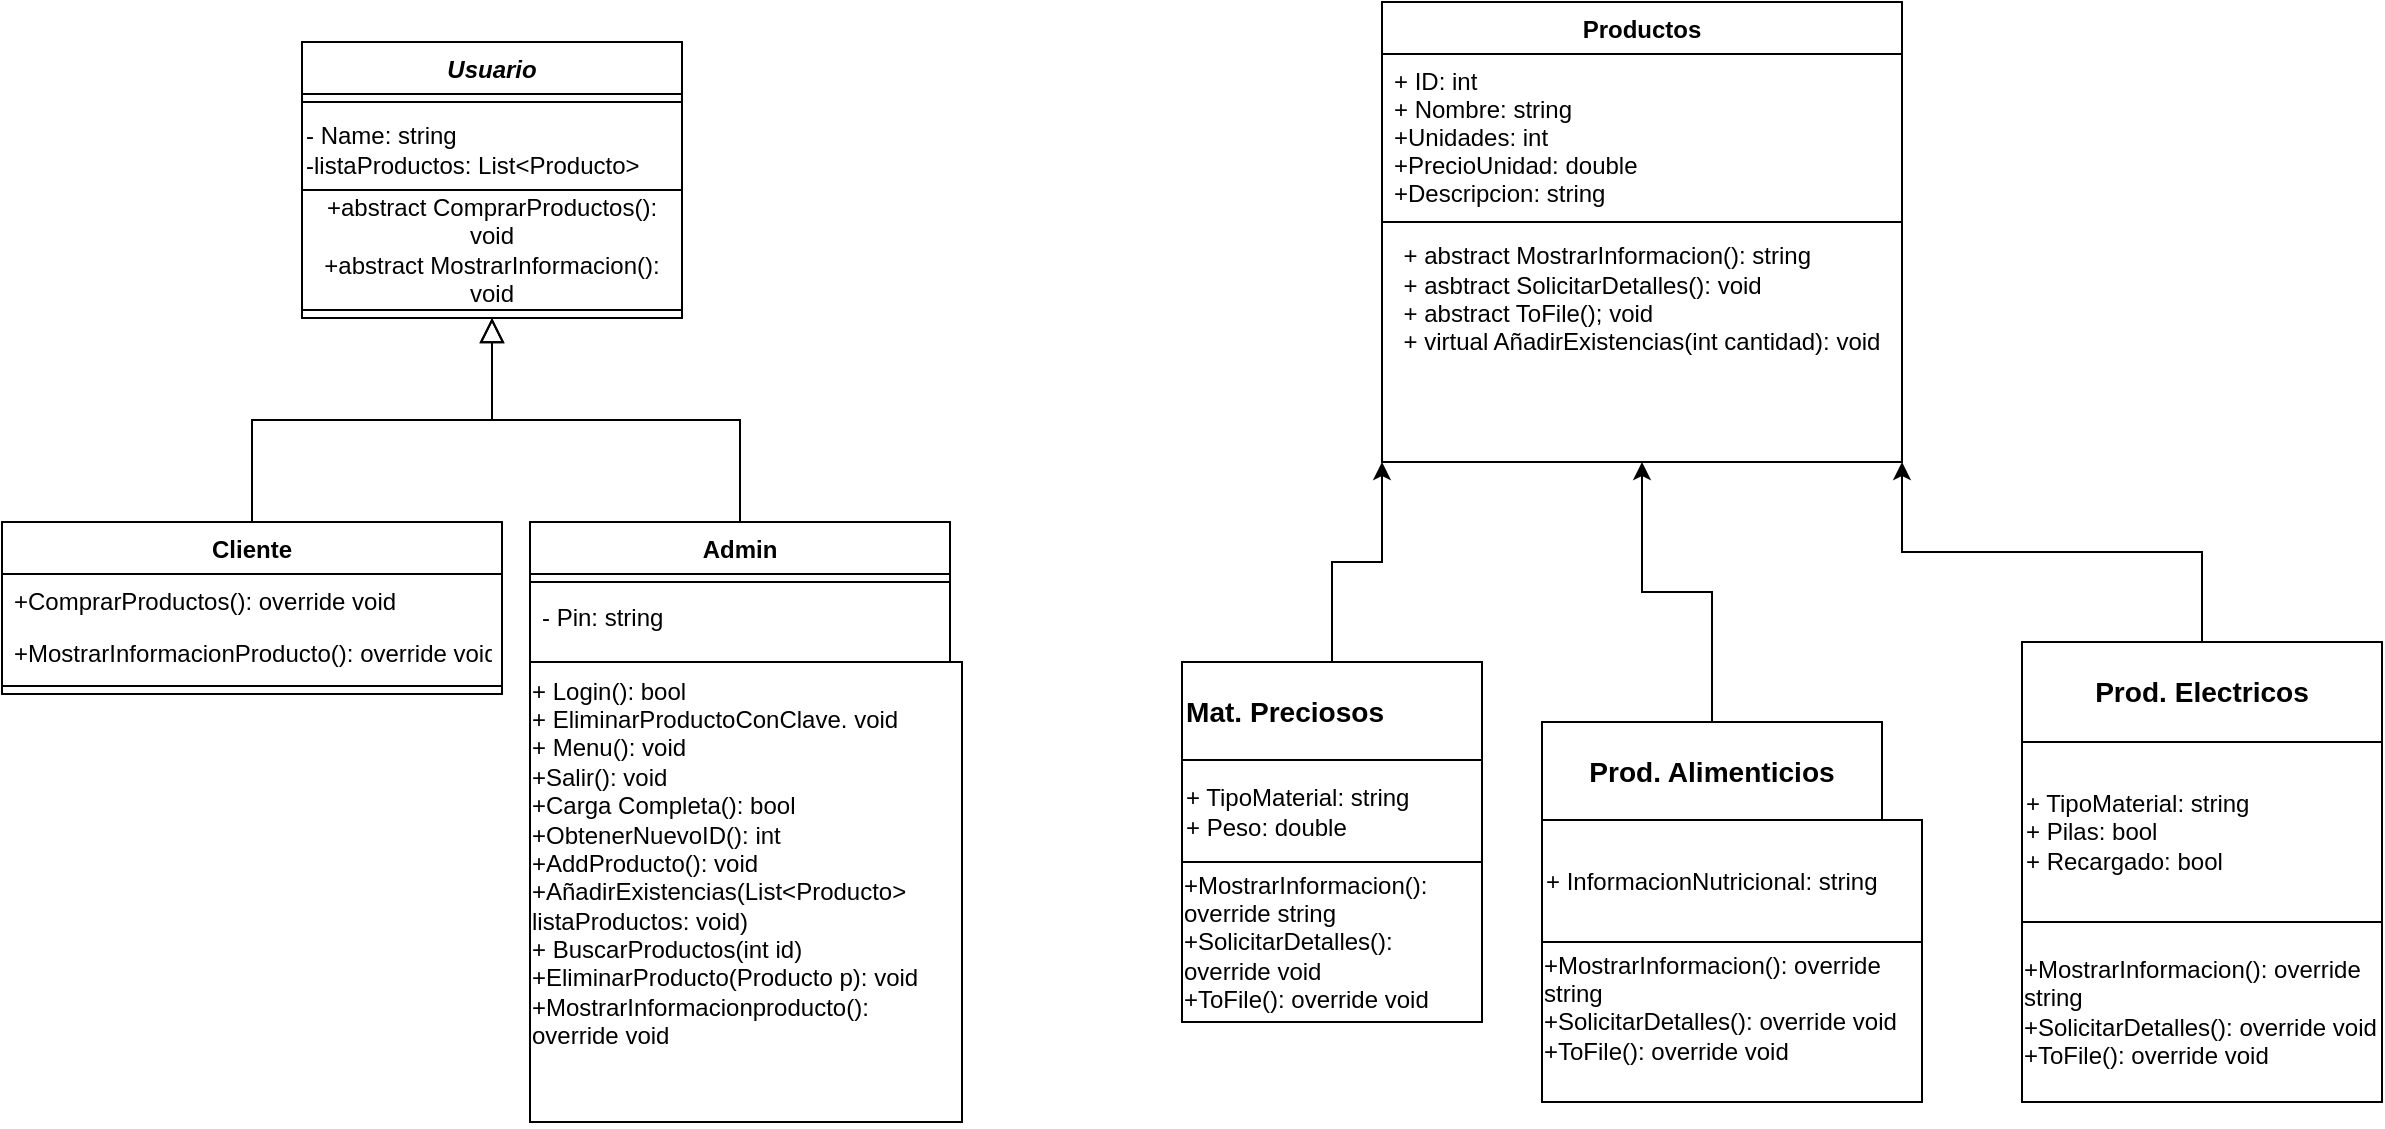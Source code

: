 <mxfile version="24.2.2" type="github">
  <diagram id="C5RBs43oDa-KdzZeNtuy" name="Page-1">
    <mxGraphModel dx="1088" dy="607" grid="1" gridSize="10" guides="1" tooltips="1" connect="1" arrows="1" fold="1" page="1" pageScale="1" pageWidth="827" pageHeight="1169" math="0" shadow="0">
      <root>
        <mxCell id="WIyWlLk6GJQsqaUBKTNV-0" />
        <mxCell id="WIyWlLk6GJQsqaUBKTNV-1" parent="WIyWlLk6GJQsqaUBKTNV-0" />
        <mxCell id="zkfFHV4jXpPFQw0GAbJ--0" value="Usuario" style="swimlane;fontStyle=3;align=center;verticalAlign=top;childLayout=stackLayout;horizontal=1;startSize=26;horizontalStack=0;resizeParent=1;resizeLast=0;collapsible=1;marginBottom=0;rounded=0;shadow=0;strokeWidth=1;" parent="WIyWlLk6GJQsqaUBKTNV-1" vertex="1">
          <mxGeometry x="160" y="40" width="190" height="138" as="geometry">
            <mxRectangle x="230" y="140" width="160" height="26" as="alternateBounds" />
          </mxGeometry>
        </mxCell>
        <mxCell id="zkfFHV4jXpPFQw0GAbJ--4" value="" style="line;html=1;strokeWidth=1;align=left;verticalAlign=middle;spacingTop=-1;spacingLeft=3;spacingRight=3;rotatable=0;labelPosition=right;points=[];portConstraint=eastwest;" parent="zkfFHV4jXpPFQw0GAbJ--0" vertex="1">
          <mxGeometry y="26" width="190" height="8" as="geometry" />
        </mxCell>
        <mxCell id="KVD2aukKkULZzSk7sBRK-19" value="&lt;div&gt;- Name: string&lt;/div&gt;&lt;div&gt;-listaProductos: List&amp;lt;Producto&amp;gt;&lt;br&gt; &lt;/div&gt;" style="text;html=1;align=left;verticalAlign=middle;resizable=0;points=[];autosize=1;strokeColor=none;fillColor=none;" parent="zkfFHV4jXpPFQw0GAbJ--0" vertex="1">
          <mxGeometry y="34" width="190" height="40" as="geometry" />
        </mxCell>
        <mxCell id="0lGyNNXRtVz3WS-daWf8-3" value="&lt;div&gt;+abstract ComprarProductos(): void&lt;/div&gt;&lt;div&gt;+abstract MostrarInformacion(): void&lt;br&gt;&lt;/div&gt;" style="rounded=0;whiteSpace=wrap;html=1;" vertex="1" parent="zkfFHV4jXpPFQw0GAbJ--0">
          <mxGeometry y="74" width="190" height="60" as="geometry" />
        </mxCell>
        <mxCell id="zkfFHV4jXpPFQw0GAbJ--6" value="Cliente" style="swimlane;fontStyle=1;align=center;verticalAlign=top;childLayout=stackLayout;horizontal=1;startSize=26;horizontalStack=0;resizeParent=1;resizeLast=0;collapsible=1;marginBottom=0;rounded=0;shadow=0;strokeWidth=1;" parent="WIyWlLk6GJQsqaUBKTNV-1" vertex="1">
          <mxGeometry x="10" y="280" width="250" height="86" as="geometry">
            <mxRectangle x="130" y="380" width="160" height="26" as="alternateBounds" />
          </mxGeometry>
        </mxCell>
        <mxCell id="zkfFHV4jXpPFQw0GAbJ--7" value="+ComprarProductos(): override void" style="text;align=left;verticalAlign=top;spacingLeft=4;spacingRight=4;overflow=hidden;rotatable=0;points=[[0,0.5],[1,0.5]];portConstraint=eastwest;" parent="zkfFHV4jXpPFQw0GAbJ--6" vertex="1">
          <mxGeometry y="26" width="250" height="26" as="geometry" />
        </mxCell>
        <mxCell id="zkfFHV4jXpPFQw0GAbJ--8" value="+MostrarInformacionProducto(): override void" style="text;align=left;verticalAlign=top;spacingLeft=4;spacingRight=4;overflow=hidden;rotatable=0;points=[[0,0.5],[1,0.5]];portConstraint=eastwest;rounded=0;shadow=0;html=0;" parent="zkfFHV4jXpPFQw0GAbJ--6" vertex="1">
          <mxGeometry y="52" width="250" height="26" as="geometry" />
        </mxCell>
        <mxCell id="zkfFHV4jXpPFQw0GAbJ--9" value="" style="line;html=1;strokeWidth=1;align=left;verticalAlign=middle;spacingTop=-1;spacingLeft=3;spacingRight=3;rotatable=0;labelPosition=right;points=[];portConstraint=eastwest;" parent="zkfFHV4jXpPFQw0GAbJ--6" vertex="1">
          <mxGeometry y="78" width="250" height="8" as="geometry" />
        </mxCell>
        <mxCell id="zkfFHV4jXpPFQw0GAbJ--12" value="" style="endArrow=block;endSize=10;endFill=0;shadow=0;strokeWidth=1;rounded=0;curved=0;edgeStyle=elbowEdgeStyle;elbow=vertical;" parent="WIyWlLk6GJQsqaUBKTNV-1" source="zkfFHV4jXpPFQw0GAbJ--6" target="zkfFHV4jXpPFQw0GAbJ--0" edge="1">
          <mxGeometry width="160" relative="1" as="geometry">
            <mxPoint x="140" y="123" as="sourcePoint" />
            <mxPoint x="140" y="123" as="targetPoint" />
          </mxGeometry>
        </mxCell>
        <mxCell id="zkfFHV4jXpPFQw0GAbJ--13" value="Admin" style="swimlane;fontStyle=1;align=center;verticalAlign=top;childLayout=stackLayout;horizontal=1;startSize=26;horizontalStack=0;resizeParent=1;resizeLast=0;collapsible=1;marginBottom=0;rounded=0;shadow=0;strokeWidth=1;" parent="WIyWlLk6GJQsqaUBKTNV-1" vertex="1">
          <mxGeometry x="274" y="280" width="210" height="220" as="geometry">
            <mxRectangle x="340" y="380" width="170" height="26" as="alternateBounds" />
          </mxGeometry>
        </mxCell>
        <mxCell id="zkfFHV4jXpPFQw0GAbJ--15" value="" style="line;html=1;strokeWidth=1;align=left;verticalAlign=middle;spacingTop=-1;spacingLeft=3;spacingRight=3;rotatable=0;labelPosition=right;points=[];portConstraint=eastwest;" parent="zkfFHV4jXpPFQw0GAbJ--13" vertex="1">
          <mxGeometry y="26" width="210" height="8" as="geometry" />
        </mxCell>
        <mxCell id="zkfFHV4jXpPFQw0GAbJ--14" value="- Pin: string" style="text;align=left;verticalAlign=top;spacingLeft=4;spacingRight=4;overflow=hidden;rotatable=0;points=[[0,0.5],[1,0.5]];portConstraint=eastwest;" parent="zkfFHV4jXpPFQw0GAbJ--13" vertex="1">
          <mxGeometry y="34" width="210" height="56" as="geometry" />
        </mxCell>
        <mxCell id="zkfFHV4jXpPFQw0GAbJ--16" value="" style="endArrow=block;endSize=10;endFill=0;shadow=0;strokeWidth=1;rounded=0;curved=0;edgeStyle=elbowEdgeStyle;elbow=vertical;" parent="WIyWlLk6GJQsqaUBKTNV-1" source="zkfFHV4jXpPFQw0GAbJ--13" target="zkfFHV4jXpPFQw0GAbJ--0" edge="1">
          <mxGeometry width="160" relative="1" as="geometry">
            <mxPoint x="150" y="293" as="sourcePoint" />
            <mxPoint x="250" y="191" as="targetPoint" />
          </mxGeometry>
        </mxCell>
        <mxCell id="zkfFHV4jXpPFQw0GAbJ--17" value="Productos" style="swimlane;fontStyle=1;align=center;verticalAlign=top;childLayout=stackLayout;horizontal=1;startSize=26;horizontalStack=0;resizeParent=1;resizeLast=0;collapsible=1;marginBottom=0;rounded=0;shadow=0;strokeWidth=1;" parent="WIyWlLk6GJQsqaUBKTNV-1" vertex="1">
          <mxGeometry x="700" y="20" width="260" height="230" as="geometry">
            <mxRectangle x="550" y="140" width="160" height="26" as="alternateBounds" />
          </mxGeometry>
        </mxCell>
        <mxCell id="zkfFHV4jXpPFQw0GAbJ--18" value="+ ID: int&#xa;+ Nombre: string&#xa;+Unidades: int&#xa;+PrecioUnidad: double&#xa;+Descripcion: string&#xa;" style="text;align=left;verticalAlign=top;spacingLeft=4;spacingRight=4;overflow=hidden;rotatable=0;points=[[0,0.5],[1,0.5]];portConstraint=eastwest;" parent="zkfFHV4jXpPFQw0GAbJ--17" vertex="1">
          <mxGeometry y="26" width="260" height="84" as="geometry" />
        </mxCell>
        <mxCell id="0lGyNNXRtVz3WS-daWf8-10" value="&lt;div align=&quot;left&quot;&gt;+ abstract MostrarInformacion(): string&lt;br&gt;+ asbtract SolicitarDetalles(): void&lt;br&gt;+ abstract ToFile(); void&lt;br&gt;+ virtual AñadirExistencias(int cantidad): void&lt;/div&gt;&lt;div&gt;&lt;br&gt;&lt;/div&gt;&lt;div&gt;&lt;br&gt;&lt;br&gt;&lt;/div&gt;" style="rounded=0;whiteSpace=wrap;html=1;" vertex="1" parent="zkfFHV4jXpPFQw0GAbJ--17">
          <mxGeometry y="110" width="260" height="120" as="geometry" />
        </mxCell>
        <mxCell id="KVD2aukKkULZzSk7sBRK-7" style="edgeStyle=orthogonalEdgeStyle;rounded=0;orthogonalLoop=1;jettySize=auto;html=1;exitX=0.5;exitY=0;exitDx=0;exitDy=0;entryX=0;entryY=1;entryDx=0;entryDy=0;" parent="WIyWlLk6GJQsqaUBKTNV-1" source="KVD2aukKkULZzSk7sBRK-6" target="zkfFHV4jXpPFQw0GAbJ--17" edge="1">
          <mxGeometry relative="1" as="geometry" />
        </mxCell>
        <mxCell id="KVD2aukKkULZzSk7sBRK-6" value="&lt;p style=&quot;line-height: 110%;&quot;&gt;&lt;/p&gt;&lt;div style=&quot;line-height: 120%;&quot;&gt;&lt;h3 style=&quot;text-align: center; line-height: 120%;&quot;&gt;Mat. Preciosos&lt;/h3&gt;&lt;/div&gt;&lt;p&gt;&lt;/p&gt;" style="rounded=0;whiteSpace=wrap;html=1;align=left;" parent="WIyWlLk6GJQsqaUBKTNV-1" vertex="1">
          <mxGeometry x="600" y="350" width="150" height="50" as="geometry" />
        </mxCell>
        <mxCell id="KVD2aukKkULZzSk7sBRK-8" value="&lt;div&gt;+ TipoMaterial: string&lt;/div&gt;&lt;div&gt;+ Peso: double&lt;br&gt;&lt;/div&gt;" style="rounded=0;whiteSpace=wrap;html=1;align=left;" parent="WIyWlLk6GJQsqaUBKTNV-1" vertex="1">
          <mxGeometry x="600" y="399" width="150" height="51" as="geometry" />
        </mxCell>
        <mxCell id="KVD2aukKkULZzSk7sBRK-15" style="edgeStyle=orthogonalEdgeStyle;rounded=0;orthogonalLoop=1;jettySize=auto;html=1;exitX=0.5;exitY=0;exitDx=0;exitDy=0;entryX=0.5;entryY=1;entryDx=0;entryDy=0;" parent="WIyWlLk6GJQsqaUBKTNV-1" source="KVD2aukKkULZzSk7sBRK-10" target="zkfFHV4jXpPFQw0GAbJ--17" edge="1">
          <mxGeometry relative="1" as="geometry" />
        </mxCell>
        <mxCell id="KVD2aukKkULZzSk7sBRK-10" value="&lt;h3&gt;Prod. Alimenticios&lt;/h3&gt;" style="rounded=0;whiteSpace=wrap;html=1;" parent="WIyWlLk6GJQsqaUBKTNV-1" vertex="1">
          <mxGeometry x="780" y="380" width="170" height="50" as="geometry" />
        </mxCell>
        <mxCell id="KVD2aukKkULZzSk7sBRK-12" value="&lt;div&gt;+ InformacionNutricional: string&lt;/div&gt;" style="rounded=0;whiteSpace=wrap;html=1;align=left;" parent="WIyWlLk6GJQsqaUBKTNV-1" vertex="1">
          <mxGeometry x="780" y="429" width="190" height="61" as="geometry" />
        </mxCell>
        <mxCell id="KVD2aukKkULZzSk7sBRK-16" style="edgeStyle=orthogonalEdgeStyle;rounded=0;orthogonalLoop=1;jettySize=auto;html=1;exitX=0.5;exitY=0;exitDx=0;exitDy=0;entryX=1;entryY=1;entryDx=0;entryDy=0;" parent="WIyWlLk6GJQsqaUBKTNV-1" source="KVD2aukKkULZzSk7sBRK-13" target="zkfFHV4jXpPFQw0GAbJ--17" edge="1">
          <mxGeometry relative="1" as="geometry" />
        </mxCell>
        <mxCell id="KVD2aukKkULZzSk7sBRK-13" value="&lt;h3&gt;Prod. Electricos&lt;/h3&gt;" style="rounded=0;whiteSpace=wrap;html=1;" parent="WIyWlLk6GJQsqaUBKTNV-1" vertex="1">
          <mxGeometry x="1020" y="340" width="180" height="50" as="geometry" />
        </mxCell>
        <mxCell id="KVD2aukKkULZzSk7sBRK-17" value="&lt;div&gt;+ TipoMaterial: string&lt;/div&gt;&lt;div&gt;+ Pilas: bool&lt;/div&gt;&lt;div&gt;+ Recargado: bool&lt;br&gt;&lt;/div&gt;" style="rounded=0;whiteSpace=wrap;html=1;align=left;" parent="WIyWlLk6GJQsqaUBKTNV-1" vertex="1">
          <mxGeometry x="1020" y="390" width="180" height="90" as="geometry" />
        </mxCell>
        <mxCell id="0lGyNNXRtVz3WS-daWf8-6" value="&lt;div align=&quot;left&quot;&gt;+ Login(): bool&lt;/div&gt;&lt;div align=&quot;left&quot;&gt;+ EliminarProductoConClave. void&lt;/div&gt;&lt;div align=&quot;left&quot;&gt;+ Menu(): void&lt;/div&gt;&lt;div align=&quot;left&quot;&gt;+Salir(): void&lt;/div&gt;&lt;div align=&quot;left&quot;&gt;+Carga Completa(): bool&lt;/div&gt;&lt;div align=&quot;left&quot;&gt;+ObtenerNuevoID(): int&lt;/div&gt;&lt;div align=&quot;left&quot;&gt;+AddProducto(): void&lt;/div&gt;&lt;div align=&quot;left&quot;&gt;+AñadirExistencias(List&amp;lt;Producto&amp;gt; listaProductos: void)&lt;/div&gt;&lt;div align=&quot;left&quot;&gt;+ BuscarProductos(int id)&lt;/div&gt;&lt;div align=&quot;left&quot;&gt;+EliminarProducto(Producto p): void&lt;/div&gt;&lt;div align=&quot;left&quot;&gt;+MostrarInformacionproducto(): override void&lt;br&gt;&lt;/div&gt;&lt;div&gt;&lt;br&gt;&lt;/div&gt;&lt;div&gt;&lt;br&gt;&lt;/div&gt;" style="rounded=0;whiteSpace=wrap;html=1;" vertex="1" parent="WIyWlLk6GJQsqaUBKTNV-1">
          <mxGeometry x="274" y="350" width="216" height="230" as="geometry" />
        </mxCell>
        <mxCell id="0lGyNNXRtVz3WS-daWf8-12" value="&lt;div align=&quot;left&quot;&gt;+MostrarInformacion(): override string&lt;/div&gt;&lt;div align=&quot;left&quot;&gt;+SolicitarDetalles(): override void&lt;/div&gt;&lt;div align=&quot;left&quot;&gt;+ToFile(): override void&lt;br&gt;&lt;/div&gt;" style="rounded=0;whiteSpace=wrap;html=1;" vertex="1" parent="WIyWlLk6GJQsqaUBKTNV-1">
          <mxGeometry x="600" y="450" width="150" height="80" as="geometry" />
        </mxCell>
        <mxCell id="0lGyNNXRtVz3WS-daWf8-13" value="&#xa;&lt;div align=&quot;left&quot;&gt;+MostrarInformacion(): override string&lt;/div&gt;&lt;div align=&quot;left&quot;&gt;+SolicitarDetalles(): override void&lt;/div&gt;&lt;div align=&quot;left&quot;&gt;+ToFile(): override void&lt;/div&gt;&#xa;&#xa;" style="rounded=0;whiteSpace=wrap;html=1;" vertex="1" parent="WIyWlLk6GJQsqaUBKTNV-1">
          <mxGeometry x="780" y="490" width="190" height="80" as="geometry" />
        </mxCell>
        <mxCell id="0lGyNNXRtVz3WS-daWf8-14" value="&#xa;&lt;br&gt;&lt;div align=&quot;left&quot;&gt;+MostrarInformacion(): override string&lt;/div&gt;&lt;div align=&quot;left&quot;&gt;+SolicitarDetalles(): override void&lt;/div&gt;&lt;div align=&quot;left&quot;&gt;+ToFile(): override void&lt;/div&gt;&#xa;&#xa;" style="rounded=0;whiteSpace=wrap;html=1;" vertex="1" parent="WIyWlLk6GJQsqaUBKTNV-1">
          <mxGeometry x="1020" y="480" width="180" height="90" as="geometry" />
        </mxCell>
      </root>
    </mxGraphModel>
  </diagram>
</mxfile>
